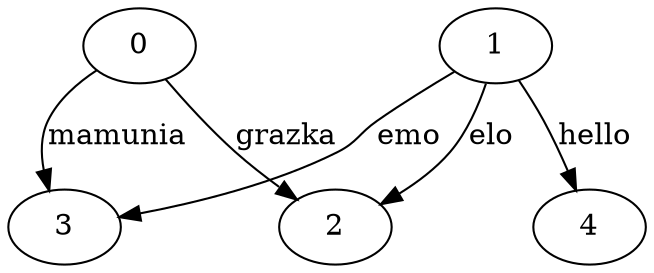 strict digraph "" {
	edge [forcelabels=True];
	0 -> 3	[label=mamunia];
	0 -> 2	[label=grazka];
	1 -> 3	[label=emo];
	1 -> 2	[label=elo];
	1 -> 4	[label=hello];
}
